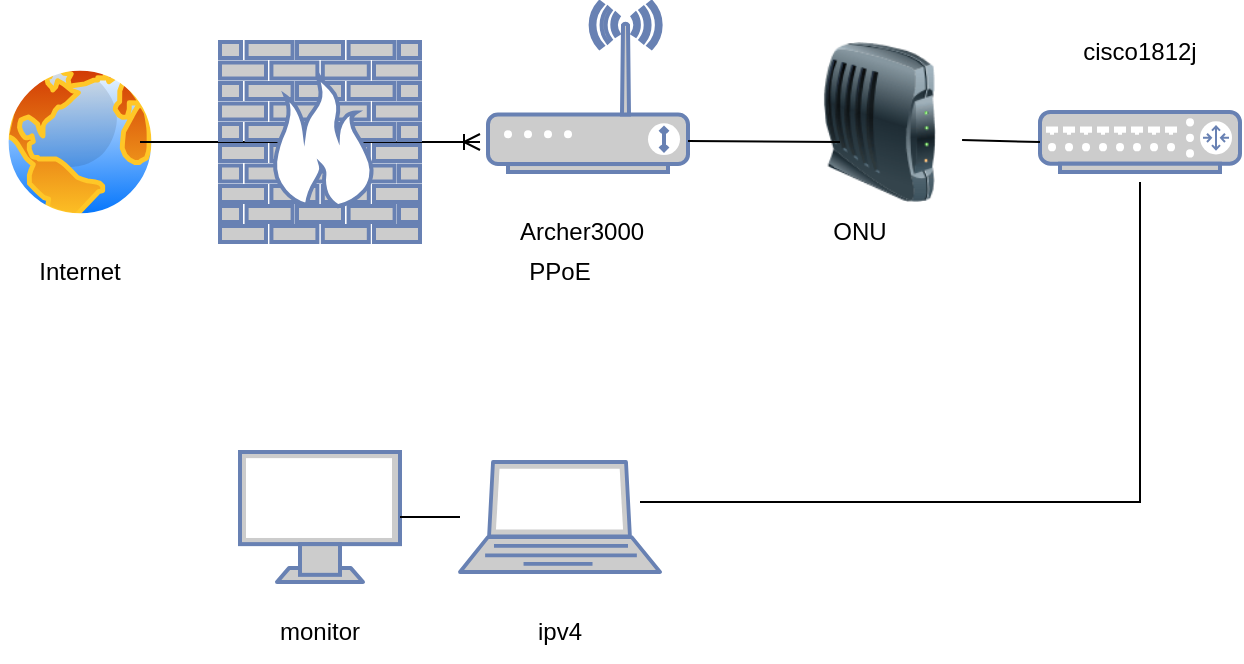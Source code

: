 <mxfile version="22.1.0" type="github">
  <diagram name="ページ1" id="VhXAnWYsEq0h-d_i-jii">
    <mxGraphModel dx="1386" dy="785" grid="1" gridSize="10" guides="1" tooltips="1" connect="1" arrows="1" fold="1" page="1" pageScale="1" pageWidth="827" pageHeight="1169" math="0" shadow="0">
      <root>
        <mxCell id="0" />
        <mxCell id="1" parent="0" />
        <mxCell id="efikJmXP3snVxWVxaC1u-3" value="" style="image;aspect=fixed;perimeter=ellipsePerimeter;html=1;align=center;shadow=0;dashed=0;spacingTop=3;image=img/lib/active_directory/internet_globe.svg;" parent="1" vertex="1">
          <mxGeometry x="70" y="60" width="80" height="80" as="geometry" />
        </mxCell>
        <mxCell id="efikJmXP3snVxWVxaC1u-4" value="" style="fontColor=#0066CC;verticalAlign=top;verticalLabelPosition=bottom;labelPosition=center;align=center;html=1;outlineConnect=0;fillColor=#CCCCCC;strokeColor=#6881B3;gradientColor=none;gradientDirection=north;strokeWidth=2;shape=mxgraph.networks.laptop;" parent="1" vertex="1">
          <mxGeometry x="300" y="260" width="100" height="55" as="geometry" />
        </mxCell>
        <mxCell id="efikJmXP3snVxWVxaC1u-5" value="" style="fontColor=#0066CC;verticalAlign=top;verticalLabelPosition=bottom;labelPosition=center;align=center;html=1;outlineConnect=0;fillColor=#CCCCCC;strokeColor=#6881B3;gradientColor=none;gradientDirection=north;strokeWidth=2;shape=mxgraph.networks.router;" parent="1" vertex="1">
          <mxGeometry x="590" y="85" width="100" height="30" as="geometry" />
        </mxCell>
        <mxCell id="efikJmXP3snVxWVxaC1u-6" value="" style="fontColor=#0066CC;verticalAlign=top;verticalLabelPosition=bottom;labelPosition=center;align=center;html=1;outlineConnect=0;fillColor=#CCCCCC;strokeColor=#6881B3;gradientColor=none;gradientDirection=north;strokeWidth=2;shape=mxgraph.networks.wireless_modem;" parent="1" vertex="1">
          <mxGeometry x="314" y="30" width="100" height="85" as="geometry" />
        </mxCell>
        <mxCell id="efikJmXP3snVxWVxaC1u-7" value="" style="edgeStyle=entityRelationEdgeStyle;fontSize=12;html=1;endArrow=ERoneToMany;rounded=0;" parent="1" edge="1">
          <mxGeometry width="100" height="100" relative="1" as="geometry">
            <mxPoint x="140" y="100" as="sourcePoint" />
            <mxPoint x="310" y="100" as="targetPoint" />
            <Array as="points">
              <mxPoint x="200" y="70" />
              <mxPoint x="210" y="70" />
              <mxPoint x="210" y="80" />
            </Array>
          </mxGeometry>
        </mxCell>
        <mxCell id="efikJmXP3snVxWVxaC1u-8" value="Internet&lt;br&gt;" style="text;html=1;strokeColor=none;fillColor=none;align=center;verticalAlign=middle;whiteSpace=wrap;rounded=0;" parent="1" vertex="1">
          <mxGeometry x="80" y="150" width="60" height="30" as="geometry" />
        </mxCell>
        <mxCell id="efikJmXP3snVxWVxaC1u-10" value="" style="endArrow=none;html=1;rounded=0;" parent="1" edge="1">
          <mxGeometry width="50" height="50" relative="1" as="geometry">
            <mxPoint x="390" y="280" as="sourcePoint" />
            <mxPoint x="640" y="120" as="targetPoint" />
            <Array as="points">
              <mxPoint x="640" y="280" />
            </Array>
          </mxGeometry>
        </mxCell>
        <mxCell id="efikJmXP3snVxWVxaC1u-11" value="" style="image;html=1;image=img/lib/clip_art/networking/Modem_128x128.png" parent="1" vertex="1">
          <mxGeometry x="470" y="50" width="80" height="80" as="geometry" />
        </mxCell>
        <mxCell id="efikJmXP3snVxWVxaC1u-12" value="" style="endArrow=none;html=1;rounded=0;" parent="1" edge="1">
          <mxGeometry width="50" height="50" relative="1" as="geometry">
            <mxPoint x="414" y="99.5" as="sourcePoint" />
            <mxPoint x="490" y="100" as="targetPoint" />
          </mxGeometry>
        </mxCell>
        <mxCell id="efikJmXP3snVxWVxaC1u-13" value="cisco1812j" style="text;html=1;strokeColor=none;fillColor=none;align=center;verticalAlign=middle;whiteSpace=wrap;rounded=0;" parent="1" vertex="1">
          <mxGeometry x="610" y="40" width="60" height="30" as="geometry" />
        </mxCell>
        <mxCell id="Z0z2qPCYnRHAtTunjDDi-1" value="" style="endArrow=none;html=1;rounded=0;exitX=1.013;exitY=0.613;exitDx=0;exitDy=0;exitPerimeter=0;" edge="1" parent="1" source="efikJmXP3snVxWVxaC1u-11">
          <mxGeometry width="50" height="50" relative="1" as="geometry">
            <mxPoint x="390" y="430" as="sourcePoint" />
            <mxPoint x="590" y="100" as="targetPoint" />
          </mxGeometry>
        </mxCell>
        <mxCell id="Z0z2qPCYnRHAtTunjDDi-2" value="Archer3000" style="text;strokeColor=none;fillColor=none;align=left;verticalAlign=middle;spacingLeft=4;spacingRight=4;overflow=hidden;points=[[0,0.5],[1,0.5]];portConstraint=eastwest;rotatable=0;whiteSpace=wrap;html=1;" vertex="1" parent="1">
          <mxGeometry x="324" y="130" width="80" height="30" as="geometry" />
        </mxCell>
        <mxCell id="Z0z2qPCYnRHAtTunjDDi-3" value="" style="fontColor=#0066CC;verticalAlign=top;verticalLabelPosition=bottom;labelPosition=center;align=center;html=1;outlineConnect=0;fillColor=#CCCCCC;strokeColor=#6881B3;gradientColor=none;gradientDirection=north;strokeWidth=2;shape=mxgraph.networks.firewall;" vertex="1" parent="1">
          <mxGeometry x="180" y="50" width="100" height="100" as="geometry" />
        </mxCell>
        <mxCell id="Z0z2qPCYnRHAtTunjDDi-4" value="ONU&lt;br&gt;" style="text;html=1;strokeColor=none;fillColor=none;align=center;verticalAlign=middle;whiteSpace=wrap;rounded=0;" vertex="1" parent="1">
          <mxGeometry x="470" y="130" width="60" height="30" as="geometry" />
        </mxCell>
        <mxCell id="Z0z2qPCYnRHAtTunjDDi-5" value="" style="fontColor=#0066CC;verticalAlign=top;verticalLabelPosition=bottom;labelPosition=center;align=center;html=1;outlineConnect=0;fillColor=#CCCCCC;strokeColor=#6881B3;gradientColor=none;gradientDirection=north;strokeWidth=2;shape=mxgraph.networks.monitor;" vertex="1" parent="1">
          <mxGeometry x="190" y="255" width="80" height="65" as="geometry" />
        </mxCell>
        <mxCell id="Z0z2qPCYnRHAtTunjDDi-6" value="" style="endArrow=none;html=1;rounded=0;" edge="1" parent="1" source="Z0z2qPCYnRHAtTunjDDi-5" target="efikJmXP3snVxWVxaC1u-4">
          <mxGeometry width="50" height="50" relative="1" as="geometry">
            <mxPoint x="390" y="430" as="sourcePoint" />
            <mxPoint x="440" y="380" as="targetPoint" />
          </mxGeometry>
        </mxCell>
        <mxCell id="Z0z2qPCYnRHAtTunjDDi-7" value="monitor" style="text;html=1;strokeColor=none;fillColor=none;align=center;verticalAlign=middle;whiteSpace=wrap;rounded=0;" vertex="1" parent="1">
          <mxGeometry x="200" y="330" width="60" height="30" as="geometry" />
        </mxCell>
        <mxCell id="Z0z2qPCYnRHAtTunjDDi-8" value="PPoE" style="text;html=1;strokeColor=none;fillColor=none;align=center;verticalAlign=middle;whiteSpace=wrap;rounded=0;" vertex="1" parent="1">
          <mxGeometry x="320" y="150" width="60" height="30" as="geometry" />
        </mxCell>
        <mxCell id="Z0z2qPCYnRHAtTunjDDi-9" value="ipv4" style="text;html=1;strokeColor=none;fillColor=none;align=center;verticalAlign=middle;whiteSpace=wrap;rounded=0;" vertex="1" parent="1">
          <mxGeometry x="320" y="330" width="60" height="30" as="geometry" />
        </mxCell>
      </root>
    </mxGraphModel>
  </diagram>
</mxfile>
